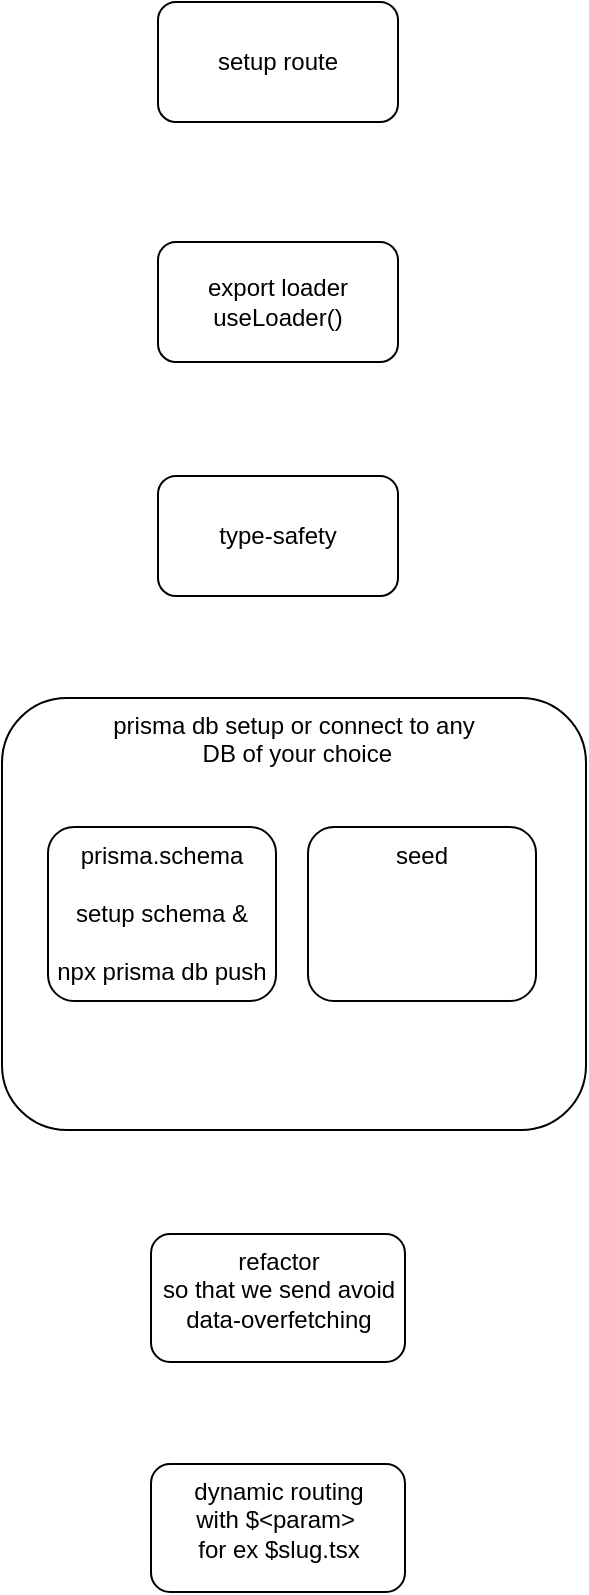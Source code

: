 <mxfile version="20.2.2" type="github">
  <diagram id="tx-EgkOs6txUjuiGDX3E" name="Page-1">
    <mxGraphModel dx="586" dy="809" grid="0" gridSize="10" guides="1" tooltips="1" connect="1" arrows="1" fold="1" page="0" pageScale="1" pageWidth="827" pageHeight="1169" math="0" shadow="0">
      <root>
        <mxCell id="0" />
        <mxCell id="1" parent="0" />
        <mxCell id="HzaMs9VLNogWFWMUmDYU-2" value="setup route" style="rounded=1;whiteSpace=wrap;html=1;" parent="1" vertex="1">
          <mxGeometry x="198" y="93" width="120" height="60" as="geometry" />
        </mxCell>
        <mxCell id="HzaMs9VLNogWFWMUmDYU-3" value="export loader&lt;br&gt;useLoader()" style="rounded=1;whiteSpace=wrap;html=1;" parent="1" vertex="1">
          <mxGeometry x="198" y="213" width="120" height="60" as="geometry" />
        </mxCell>
        <mxCell id="HzaMs9VLNogWFWMUmDYU-4" value="type-safety" style="rounded=1;whiteSpace=wrap;html=1;" parent="1" vertex="1">
          <mxGeometry x="198" y="330" width="120" height="60" as="geometry" />
        </mxCell>
        <mxCell id="HzaMs9VLNogWFWMUmDYU-5" value="prisma db setup or connect to any&lt;br&gt;&amp;nbsp;DB of your choice" style="rounded=1;whiteSpace=wrap;html=1;verticalAlign=top;" parent="1" vertex="1">
          <mxGeometry x="120" y="441" width="292" height="216" as="geometry" />
        </mxCell>
        <mxCell id="HzaMs9VLNogWFWMUmDYU-6" value="prisma.schema&lt;br&gt;&lt;br&gt;setup schema &amp;amp;&lt;br&gt;&lt;br&gt;npx prisma db push" style="rounded=1;whiteSpace=wrap;html=1;verticalAlign=top;" parent="1" vertex="1">
          <mxGeometry x="143" y="505.5" width="114" height="87" as="geometry" />
        </mxCell>
        <mxCell id="HzaMs9VLNogWFWMUmDYU-7" value="seed&lt;br&gt;&lt;br&gt;" style="rounded=1;whiteSpace=wrap;html=1;verticalAlign=top;" parent="1" vertex="1">
          <mxGeometry x="273" y="505.5" width="114" height="87" as="geometry" />
        </mxCell>
        <mxCell id="o5Oh8O8AWM55JMCWAWM5-1" value="refactor&lt;br&gt;so that we send avoid data-overfetching" style="rounded=1;whiteSpace=wrap;html=1;verticalAlign=top;" parent="1" vertex="1">
          <mxGeometry x="194.5" y="709" width="127" height="64" as="geometry" />
        </mxCell>
        <mxCell id="122XdRqf02ET5fMc67Rw-1" value="dynamic routing&lt;br&gt;with $&amp;lt;param&amp;gt;&amp;nbsp;&lt;br&gt;for ex $slug.tsx" style="rounded=1;whiteSpace=wrap;html=1;verticalAlign=top;" vertex="1" parent="1">
          <mxGeometry x="194.5" y="824" width="127" height="64" as="geometry" />
        </mxCell>
      </root>
    </mxGraphModel>
  </diagram>
</mxfile>
